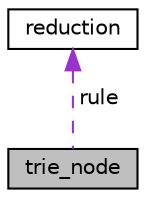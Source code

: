 digraph "trie_node"
{
  edge [fontname="Helvetica",fontsize="10",labelfontname="Helvetica",labelfontsize="10"];
  node [fontname="Helvetica",fontsize="10",shape=record];
  Node1 [label="trie_node",height=0.2,width=0.4,color="black", fillcolor="grey75", style="filled", fontcolor="black"];
  Node2 -> Node1 [dir="back",color="darkorchid3",fontsize="10",style="dashed",label=" rule" ,fontname="Helvetica"];
  Node2 [label="reduction",height=0.2,width=0.4,color="black", fillcolor="white", style="filled",URL="$structreduction.html"];
}
